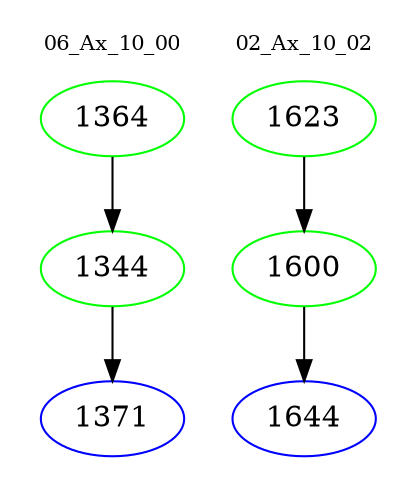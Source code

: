 digraph{
subgraph cluster_0 {
color = white
label = "06_Ax_10_00";
fontsize=10;
T0_1364 [label="1364", color="green"]
T0_1364 -> T0_1344 [color="black"]
T0_1344 [label="1344", color="green"]
T0_1344 -> T0_1371 [color="black"]
T0_1371 [label="1371", color="blue"]
}
subgraph cluster_1 {
color = white
label = "02_Ax_10_02";
fontsize=10;
T1_1623 [label="1623", color="green"]
T1_1623 -> T1_1600 [color="black"]
T1_1600 [label="1600", color="green"]
T1_1600 -> T1_1644 [color="black"]
T1_1644 [label="1644", color="blue"]
}
}
